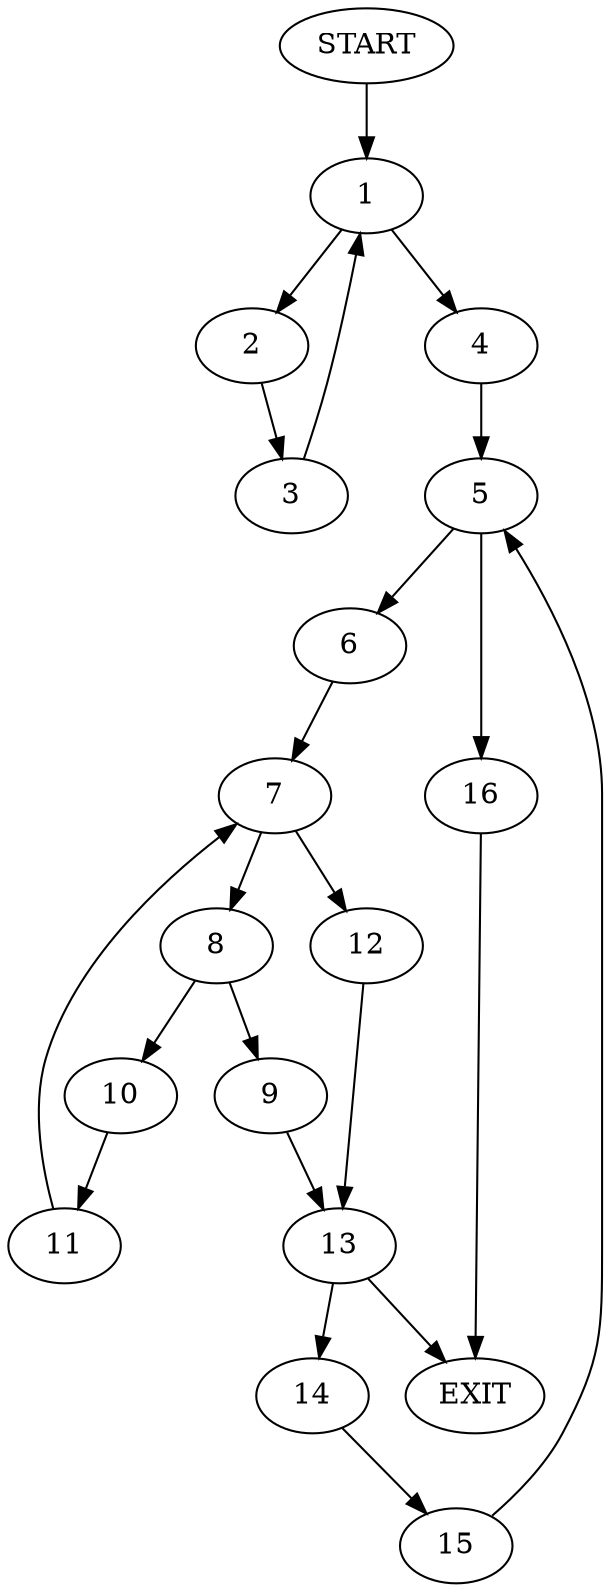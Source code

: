 digraph { 
0 [label="START"];
1;
2;
3;
4;
5;
6;
7;
8;
9;
10;
11;
12;
13;
14;
15;
16;
17[label="EXIT"];
0 -> 1;
1 -> 2;
1 -> 4;
2 -> 3;
3 -> 1;
4 -> 5;
5 -> 6;
5 -> 16;
6 -> 7;
7 -> 8;
7 -> 12;
8 -> 9;
8 -> 10;
9 -> 13;
10 -> 11;
11 -> 7;
12 -> 13;
13 -> 17;
13 -> 14;
14 -> 15;
15 -> 5;
16 -> 17;
}